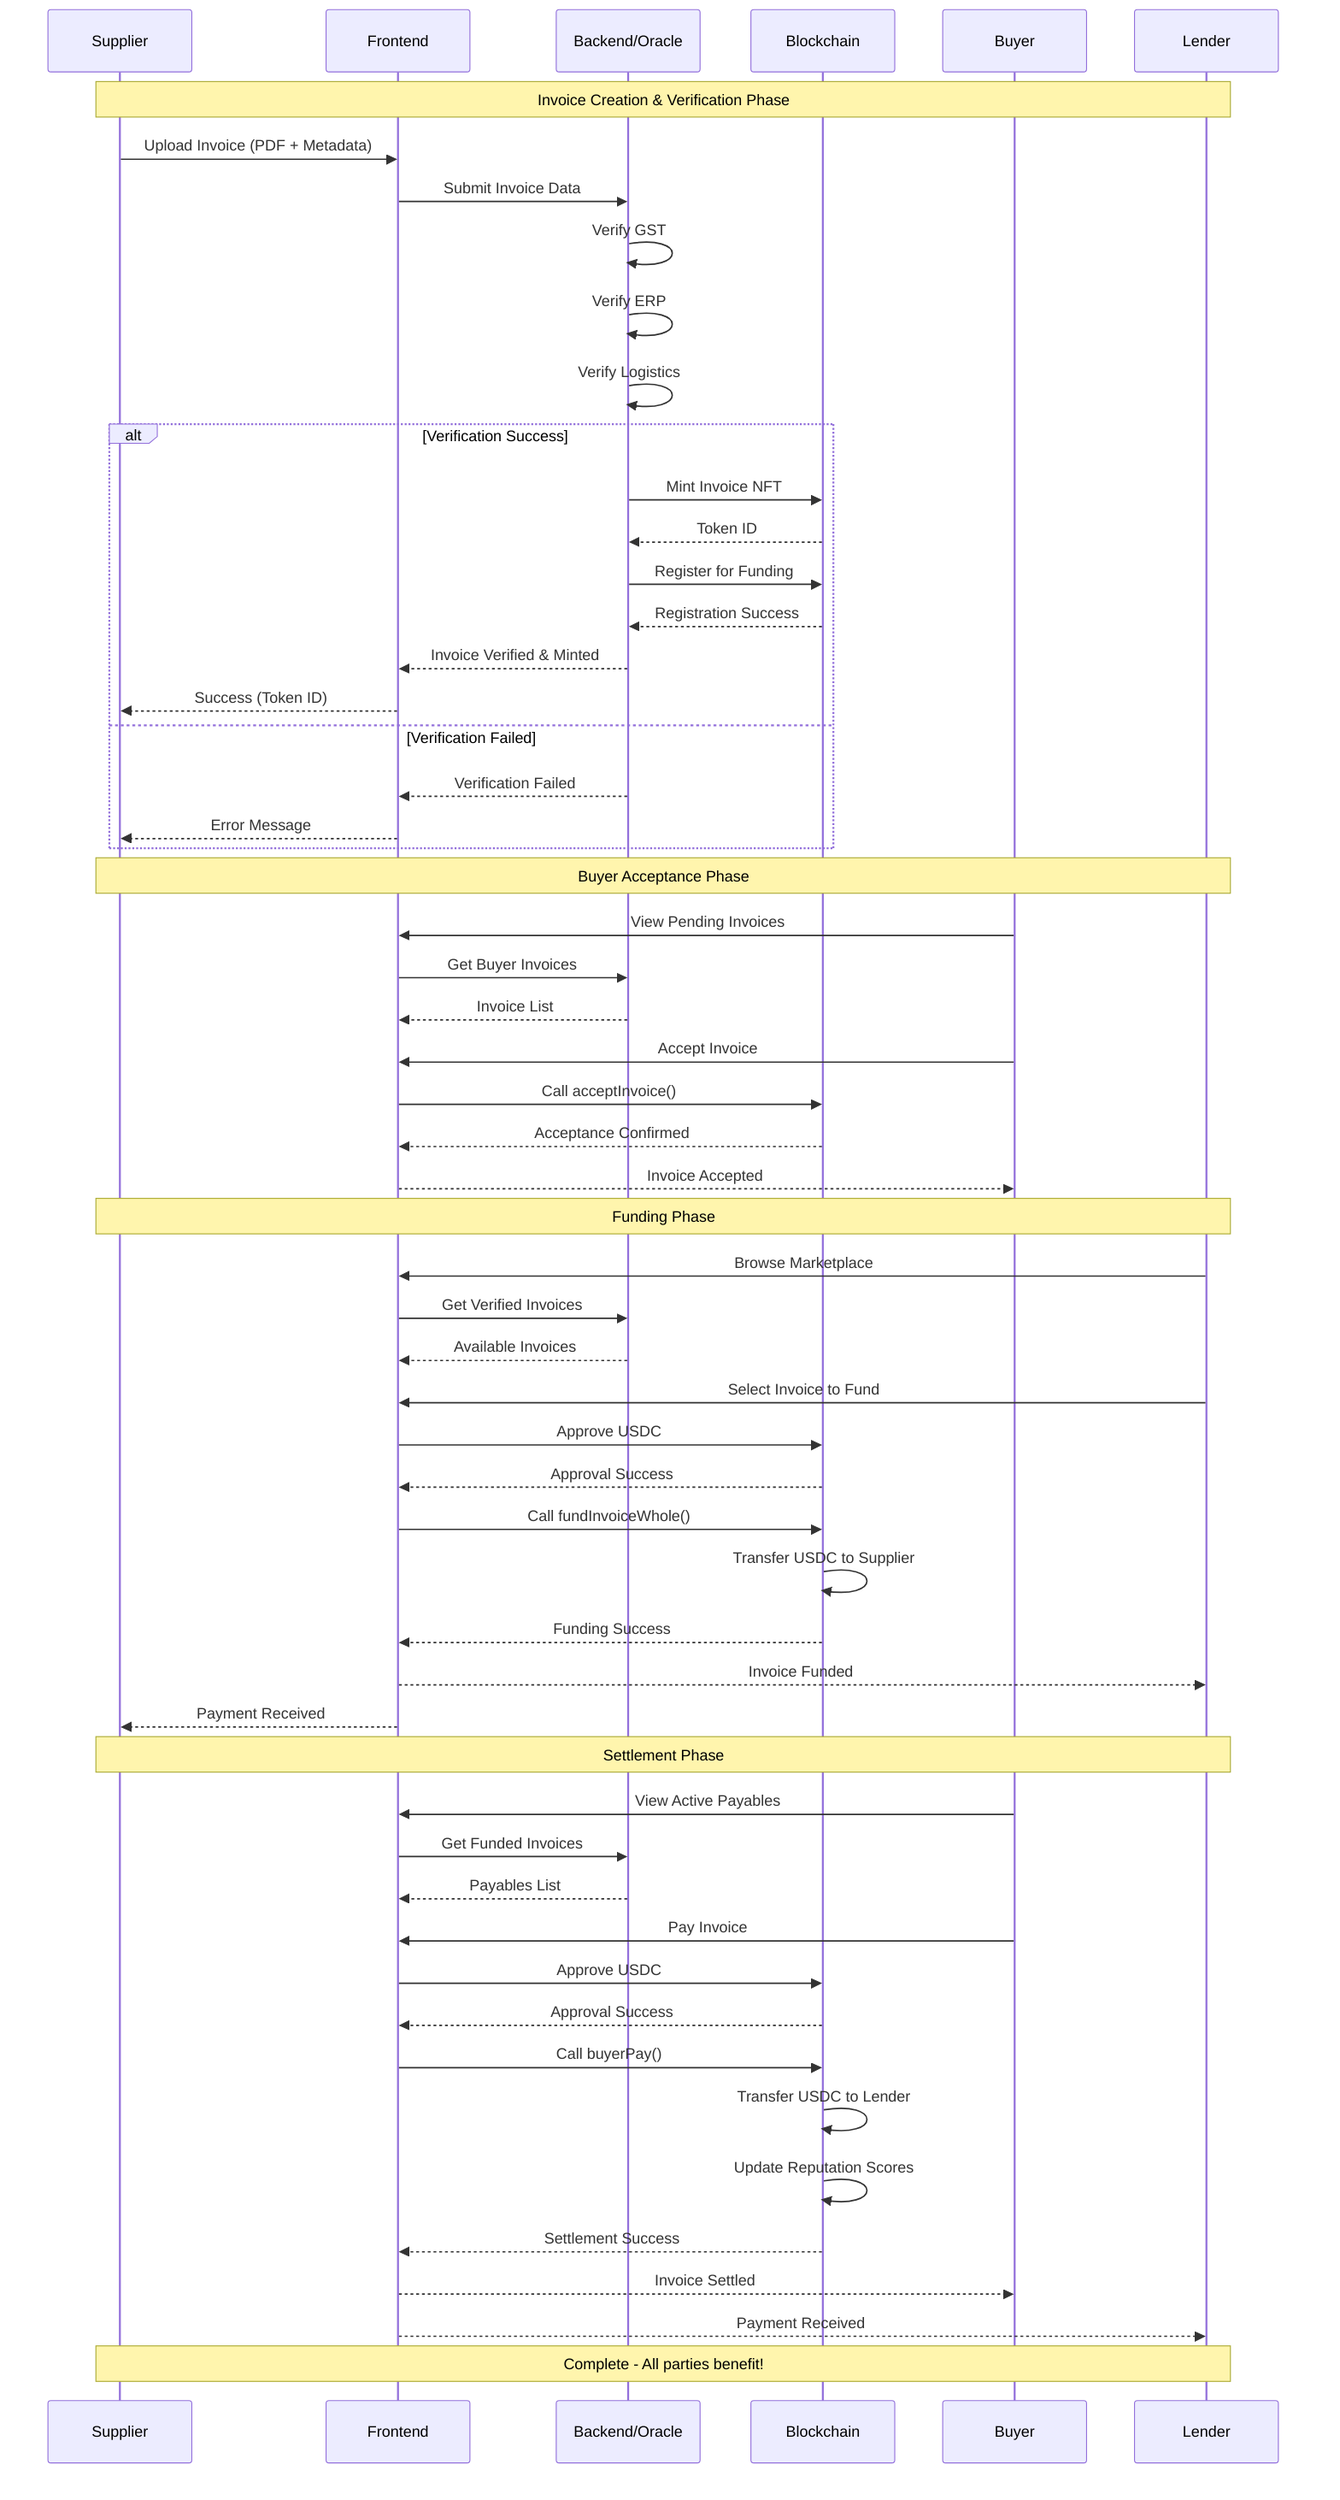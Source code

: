 sequenceDiagram
    participant S as Supplier
    participant UI as Frontend
    participant API as Backend/Oracle
    participant BC as Blockchain
    participant B as Buyer
    participant L as Lender
    
    Note over S,L: Invoice Creation & Verification Phase
    
    S->>UI: Upload Invoice (PDF + Metadata)
    UI->>API: Submit Invoice Data
    API->>API: Verify GST
    API->>API: Verify ERP
    API->>API: Verify Logistics
    
    alt Verification Success
        API->>BC: Mint Invoice NFT
        BC-->>API: Token ID
        API->>BC: Register for Funding
        BC-->>API: Registration Success
        API-->>UI: Invoice Verified & Minted
        UI-->>S: Success (Token ID)
    else Verification Failed
        API-->>UI: Verification Failed
        UI-->>S: Error Message
    end
    
    Note over S,L: Buyer Acceptance Phase
    
    B->>UI: View Pending Invoices
    UI->>API: Get Buyer Invoices
    API-->>UI: Invoice List
    B->>UI: Accept Invoice
    UI->>BC: Call acceptInvoice()
    BC-->>UI: Acceptance Confirmed
    UI-->>B: Invoice Accepted
    
    Note over S,L: Funding Phase
    
    L->>UI: Browse Marketplace
    UI->>API: Get Verified Invoices
    API-->>UI: Available Invoices
    L->>UI: Select Invoice to Fund
    UI->>BC: Approve USDC
    BC-->>UI: Approval Success
    UI->>BC: Call fundInvoiceWhole()
    BC->>BC: Transfer USDC to Supplier
    BC-->>UI: Funding Success
    UI-->>L: Invoice Funded
    UI-->>S: Payment Received
    
    Note over S,L: Settlement Phase
    
    B->>UI: View Active Payables
    UI->>API: Get Funded Invoices
    API-->>UI: Payables List
    B->>UI: Pay Invoice
    UI->>BC: Approve USDC
    BC-->>UI: Approval Success
    UI->>BC: Call buyerPay()
    BC->>BC: Transfer USDC to Lender
    BC->>BC: Update Reputation Scores
    BC-->>UI: Settlement Success
    UI-->>B: Invoice Settled
    UI-->>L: Payment Received
    
    Note over S,L: Complete - All parties benefit!